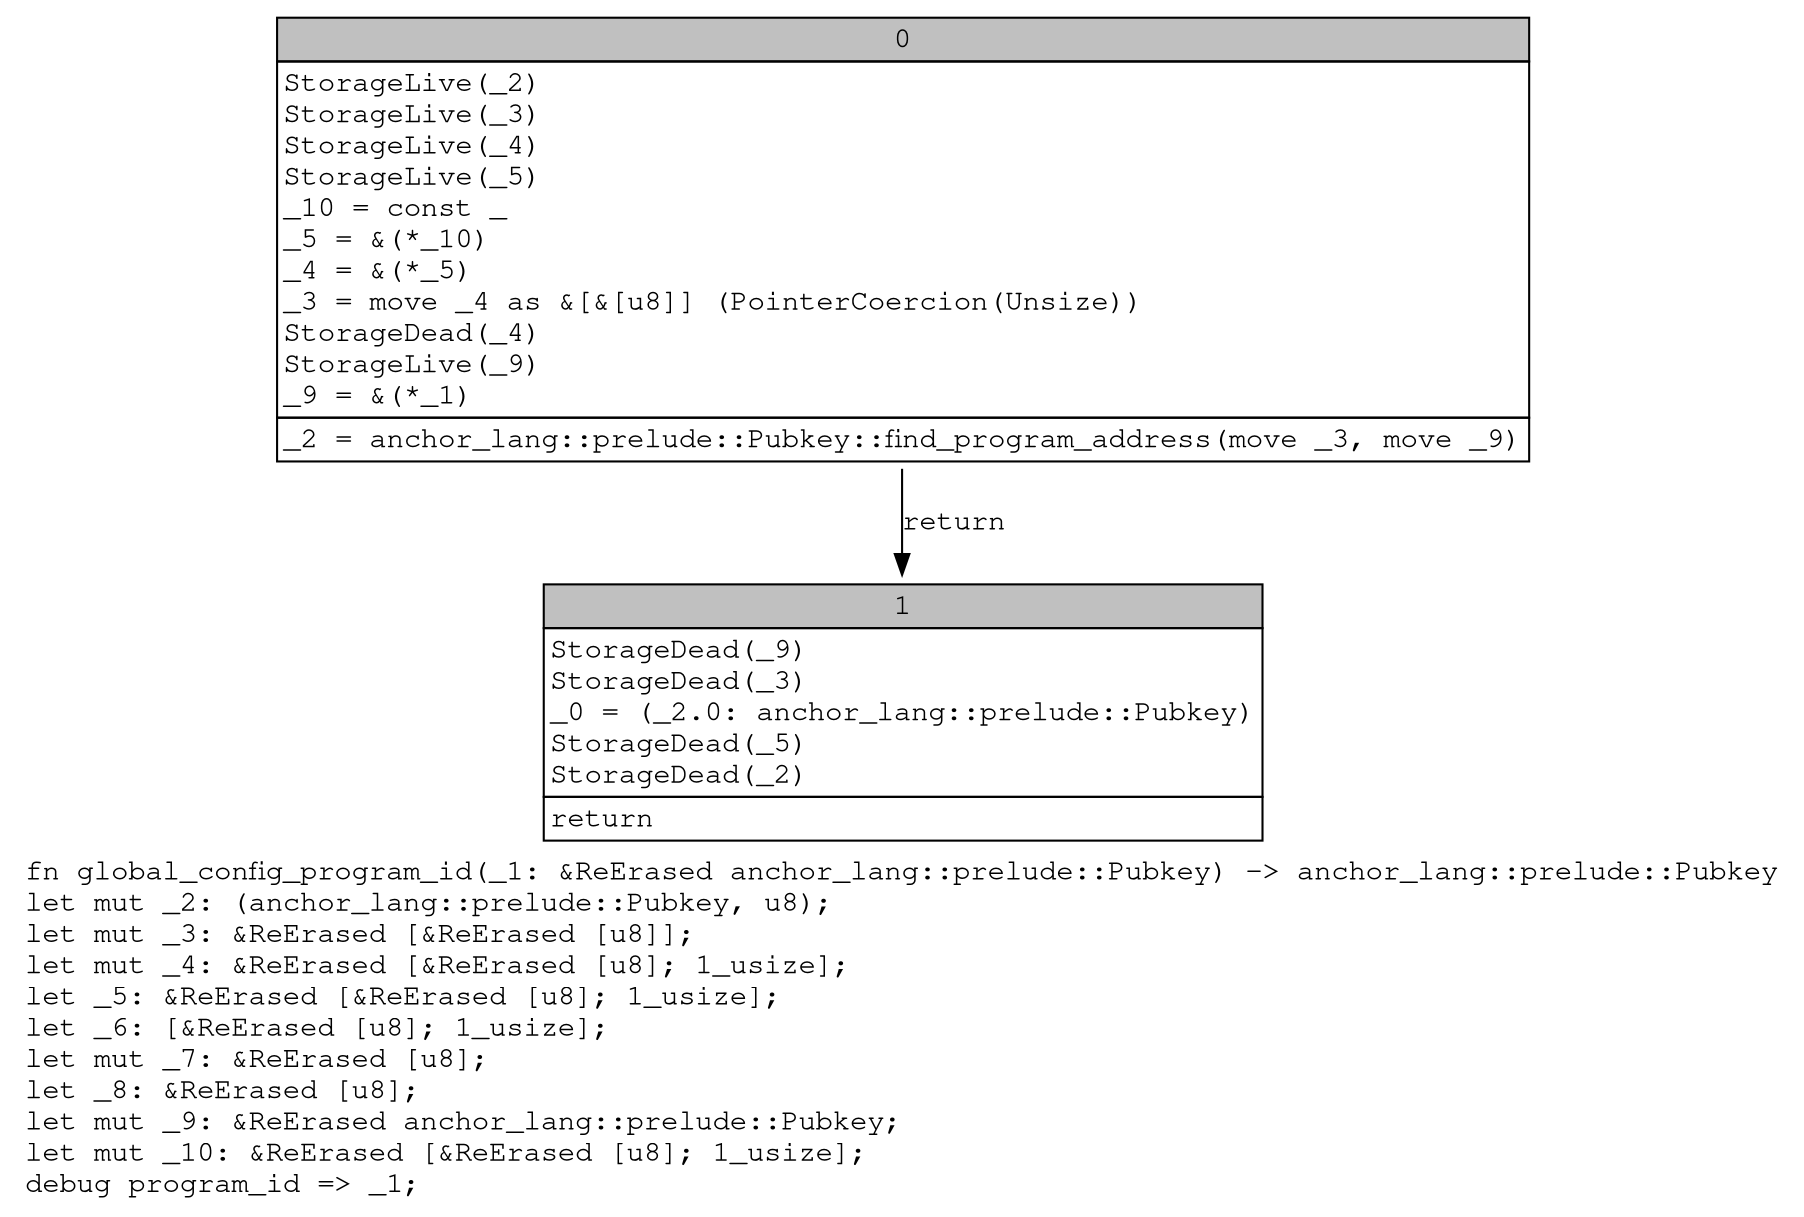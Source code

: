 digraph Mir_0_2768 {
    graph [fontname="Courier, monospace"];
    node [fontname="Courier, monospace"];
    edge [fontname="Courier, monospace"];
    label=<fn global_config_program_id(_1: &amp;ReErased anchor_lang::prelude::Pubkey) -&gt; anchor_lang::prelude::Pubkey<br align="left"/>let mut _2: (anchor_lang::prelude::Pubkey, u8);<br align="left"/>let mut _3: &amp;ReErased [&amp;ReErased [u8]];<br align="left"/>let mut _4: &amp;ReErased [&amp;ReErased [u8]; 1_usize];<br align="left"/>let _5: &amp;ReErased [&amp;ReErased [u8]; 1_usize];<br align="left"/>let _6: [&amp;ReErased [u8]; 1_usize];<br align="left"/>let mut _7: &amp;ReErased [u8];<br align="left"/>let _8: &amp;ReErased [u8];<br align="left"/>let mut _9: &amp;ReErased anchor_lang::prelude::Pubkey;<br align="left"/>let mut _10: &amp;ReErased [&amp;ReErased [u8]; 1_usize];<br align="left"/>debug program_id =&gt; _1;<br align="left"/>>;
    bb0__0_2768 [shape="none", label=<<table border="0" cellborder="1" cellspacing="0"><tr><td bgcolor="gray" align="center" colspan="1">0</td></tr><tr><td align="left" balign="left">StorageLive(_2)<br/>StorageLive(_3)<br/>StorageLive(_4)<br/>StorageLive(_5)<br/>_10 = const _<br/>_5 = &amp;(*_10)<br/>_4 = &amp;(*_5)<br/>_3 = move _4 as &amp;[&amp;[u8]] (PointerCoercion(Unsize))<br/>StorageDead(_4)<br/>StorageLive(_9)<br/>_9 = &amp;(*_1)<br/></td></tr><tr><td align="left">_2 = anchor_lang::prelude::Pubkey::find_program_address(move _3, move _9)</td></tr></table>>];
    bb1__0_2768 [shape="none", label=<<table border="0" cellborder="1" cellspacing="0"><tr><td bgcolor="gray" align="center" colspan="1">1</td></tr><tr><td align="left" balign="left">StorageDead(_9)<br/>StorageDead(_3)<br/>_0 = (_2.0: anchor_lang::prelude::Pubkey)<br/>StorageDead(_5)<br/>StorageDead(_2)<br/></td></tr><tr><td align="left">return</td></tr></table>>];
    bb0__0_2768 -> bb1__0_2768 [label="return"];
}
